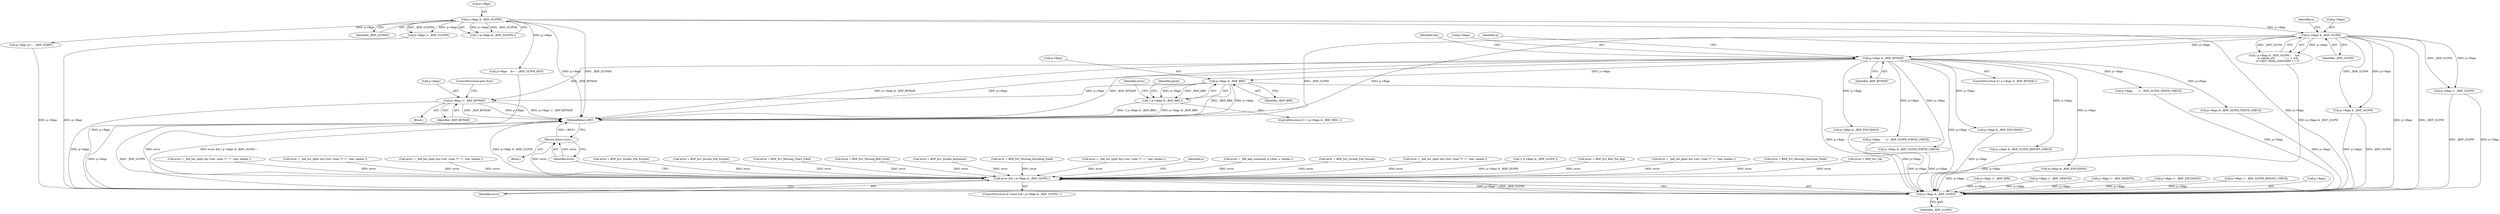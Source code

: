 digraph "0_savannah_07bdb6e289c7954e2a533039dc93c1c136099d2d@pointer" {
"1001465" [label="(Call,p->flags & _BDF_BBX)"];
"1000816" [label="(Call,p->flags & _BDF_BITMAP)"];
"1000376" [label="(Call,p->flags & _BDF_GLYPH)"];
"1000241" [label="(Call,p->flags & _BDF_GLYPHS)"];
"1001464" [label="(Call,!( p->flags & _BDF_BBX ))"];
"1001542" [label="(Call,p->flags |= _BDF_BITMAP)"];
"1001560" [label="(Call,p->flags & _BDF_GLYPH)"];
"1001558" [label="(Call,error && ( p->flags & _BDF_GLYPH ))"];
"1001569" [label="(Return,return error;)"];
"1001543" [label="(Call,p->flags)"];
"1000596" [label="(Call,error = BDF_Err_Invalid_File_Format)"];
"1001469" [label="(Identifier,_BDF_BBX)"];
"1000464" [label="(Call,p->flags |= _BDF_GLYPH)"];
"1000443" [label="(Call,error = BDF_Err_Invalid_File_Format)"];
"1000255" [label="(Call,error = BDF_Err_Missing_Chars_Field)"];
"1001471" [label="(Call,error = BDF_Err_Missing_Bbx_Field)"];
"1001448" [label="(Call,p->flags |= _BDF_BBX)"];
"1001461" [label="(Block,)"];
"1000310" [label="(Call,error = BDF_Err_Invalid_Argument)"];
"1001149" [label="(Call,p->flags & _BDF_ENCODING)"];
"1001564" [label="(Identifier,_BDF_GLYPH)"];
"1000323" [label="(Call,p->flags |= _BDF_GLYPHS)"];
"1001553" [label="(Call,error = BDF_Err_Missing_Encoding_Field)"];
"1001477" [label="(Identifier,glyph)"];
"1000245" [label="(Identifier,_BDF_GLYPHS)"];
"1000816" [label="(Call,p->flags & _BDF_BITMAP)"];
"1001463" [label="(ControlStructure,if ( !( p->flags & _BDF_BBX ) ))"];
"1001052" [label="(Call,p->flags |= _BDF_SWIDTH)"];
"1001559" [label="(Identifier,error)"];
"1000169" [label="(Block,)"];
"1000349" [label="(Call,p->flags &= ~_BDF_START)"];
"1000408" [label="(Call,error = _bdf_list_split( &p->list, (char *)\" +\", line, linelen ))"];
"1000815" [label="(ControlStructure,if ( p->flags & _BDF_BITMAP ))"];
"1000368" [label="(Call,p->flags    &= ~_BDF_GLYPH_BITS)"];
"1001542" [label="(Call,p->flags |= _BDF_BITMAP)"];
"1001567" [label="(Identifier,p)"];
"1001465" [label="(Call,p->flags & _BDF_BBX)"];
"1000837" [label="(Call,p->flags & _BDF_GLYPH_HEIGHT_CHECK)"];
"1001015" [label="(Call,p->flags & _BDF_ENCODING)"];
"1000935" [label="(Call,p->flags       |= _BDF_GLYPH_WIDTH_CHECK)"];
"1001133" [label="(Call,p->flags |= _BDF_DWIDTH)"];
"1000230" [label="(Call,error = _bdf_add_comment( p->font, s, linelen ))"];
"1000984" [label="(Call,p->flags & _BDF_GLYPH_WIDTH_CHECK)"];
"1001548" [label="(Call,error = BDF_Err_Invalid_File_Format)"];
"1001571" [label="(MethodReturn,RET)"];
"1001569" [label="(Return,return error;)"];
"1001558" [label="(Call,error && ( p->flags & _BDF_GLYPH ))"];
"1000380" [label="(Identifier,_BDF_GLYPH)"];
"1000240" [label="(Call,!( p->flags & _BDF_GLYPHS ))"];
"1000241" [label="(Call,p->flags & _BDF_GLYPHS)"];
"1001464" [label="(Call,!( p->flags & _BDF_BBX ))"];
"1000496" [label="(Call,error = _bdf_list_split( &p->list, (char *)\" +\", line, linelen ))"];
"1000242" [label="(Call,p->flags)"];
"1001557" [label="(ControlStructure,if ( error && ( p->flags & _BDF_GLYPH ) ))"];
"1000384" [label="(Identifier,p)"];
"1000779" [label="(Call,p->flags |= _BDF_ENCODING)"];
"1001008" [label="(Identifier,line)"];
"1000486" [label="(Call,p->flags & _BDF_GLYPH)"];
"1001570" [label="(Identifier,error)"];
"1001068" [label="(Call,p->flags & _BDF_ENCODING)"];
"1000485" [label="(Call,!( p->flags & _BDF_GLYPH ))"];
"1001560" [label="(Call,p->flags & _BDF_GLYPH)"];
"1001516" [label="(Call,error = BDF_Err_Bbx_Too_Big)"];
"1000376" [label="(Call,p->flags & _BDF_GLYPH)"];
"1001547" [label="(ControlStructure,goto Exit;)"];
"1000990" [label="(Call,p->flags       |= _BDF_GLYPH_WIDTH_CHECK)"];
"1000259" [label="(Call,error = _bdf_list_split( &p->list, (char *)\" +\", line, linelen ))"];
"1001466" [label="(Call,p->flags)"];
"1000817" [label="(Call,p->flags)"];
"1000375" [label="(Call,( p->flags & _BDF_GLYPH )     &&\n         p->glyph_enc            == -1 &&\n         p->opts->keep_unencoded == 0)"];
"1000820" [label="(Identifier,_BDF_BITMAP)"];
"1000929" [label="(Call,p->flags & _BDF_GLYPH_WIDTH_CHECK)"];
"1001546" [label="(Identifier,_BDF_BITMAP)"];
"1000492" [label="(Call,error = BDF_Err_Missing_Startchar_Field)"];
"1000377" [label="(Call,p->flags)"];
"1000182" [label="(Call,error = BDF_Err_Ok)"];
"1001472" [label="(Identifier,error)"];
"1000843" [label="(Call,p->flags |= _BDF_GLYPH_HEIGHT_CHECK)"];
"1001155" [label="(Call,error = _bdf_list_split( &p->list, (char *)\" +\", line, linelen ))"];
"1001561" [label="(Call,p->flags)"];
"1000825" [label="(Identifier,p)"];
"1001021" [label="(Call,error = _bdf_list_split( &p->list, (char *)\" +\", line, linelen ))"];
"1001074" [label="(Call,error = _bdf_list_split( &p->list, (char *)\" +\", line, linelen ))"];
"1001465" -> "1001464"  [label="AST: "];
"1001465" -> "1001469"  [label="CFG: "];
"1001466" -> "1001465"  [label="AST: "];
"1001469" -> "1001465"  [label="AST: "];
"1001464" -> "1001465"  [label="CFG: "];
"1001465" -> "1001571"  [label="DDG: _BDF_BBX"];
"1001465" -> "1001571"  [label="DDG: p->flags"];
"1001465" -> "1001464"  [label="DDG: p->flags"];
"1001465" -> "1001464"  [label="DDG: _BDF_BBX"];
"1000816" -> "1001465"  [label="DDG: p->flags"];
"1001465" -> "1001542"  [label="DDG: p->flags"];
"1001465" -> "1001560"  [label="DDG: p->flags"];
"1000816" -> "1000815"  [label="AST: "];
"1000816" -> "1000820"  [label="CFG: "];
"1000817" -> "1000816"  [label="AST: "];
"1000820" -> "1000816"  [label="AST: "];
"1000825" -> "1000816"  [label="CFG: "];
"1001008" -> "1000816"  [label="CFG: "];
"1000816" -> "1001571"  [label="DDG: p->flags & _BDF_BITMAP"];
"1000816" -> "1001571"  [label="DDG: p->flags"];
"1000816" -> "1001571"  [label="DDG: _BDF_BITMAP"];
"1000376" -> "1000816"  [label="DDG: p->flags"];
"1000816" -> "1000837"  [label="DDG: p->flags"];
"1000816" -> "1000929"  [label="DDG: p->flags"];
"1000816" -> "1000935"  [label="DDG: p->flags"];
"1000816" -> "1000984"  [label="DDG: p->flags"];
"1000816" -> "1000990"  [label="DDG: p->flags"];
"1000816" -> "1001015"  [label="DDG: p->flags"];
"1000816" -> "1001068"  [label="DDG: p->flags"];
"1000816" -> "1001149"  [label="DDG: p->flags"];
"1000816" -> "1001542"  [label="DDG: _BDF_BITMAP"];
"1000816" -> "1001560"  [label="DDG: p->flags"];
"1000376" -> "1000375"  [label="AST: "];
"1000376" -> "1000380"  [label="CFG: "];
"1000377" -> "1000376"  [label="AST: "];
"1000380" -> "1000376"  [label="AST: "];
"1000384" -> "1000376"  [label="CFG: "];
"1000375" -> "1000376"  [label="CFG: "];
"1000376" -> "1001571"  [label="DDG: p->flags"];
"1000376" -> "1001571"  [label="DDG: _BDF_GLYPH"];
"1000376" -> "1000375"  [label="DDG: p->flags"];
"1000376" -> "1000375"  [label="DDG: _BDF_GLYPH"];
"1000241" -> "1000376"  [label="DDG: p->flags"];
"1000376" -> "1000464"  [label="DDG: p->flags"];
"1000376" -> "1000464"  [label="DDG: _BDF_GLYPH"];
"1000376" -> "1000486"  [label="DDG: p->flags"];
"1000376" -> "1000486"  [label="DDG: _BDF_GLYPH"];
"1000376" -> "1001560"  [label="DDG: p->flags"];
"1000376" -> "1001560"  [label="DDG: _BDF_GLYPH"];
"1000241" -> "1000240"  [label="AST: "];
"1000241" -> "1000245"  [label="CFG: "];
"1000242" -> "1000241"  [label="AST: "];
"1000245" -> "1000241"  [label="AST: "];
"1000240" -> "1000241"  [label="CFG: "];
"1000241" -> "1001571"  [label="DDG: p->flags"];
"1000241" -> "1001571"  [label="DDG: _BDF_GLYPHS"];
"1000241" -> "1000240"  [label="DDG: p->flags"];
"1000241" -> "1000240"  [label="DDG: _BDF_GLYPHS"];
"1000241" -> "1000323"  [label="DDG: p->flags"];
"1000241" -> "1000323"  [label="DDG: _BDF_GLYPHS"];
"1000241" -> "1000349"  [label="DDG: p->flags"];
"1000241" -> "1000368"  [label="DDG: p->flags"];
"1000241" -> "1001560"  [label="DDG: p->flags"];
"1001464" -> "1001463"  [label="AST: "];
"1001472" -> "1001464"  [label="CFG: "];
"1001477" -> "1001464"  [label="CFG: "];
"1001464" -> "1001571"  [label="DDG: !( p->flags & _BDF_BBX )"];
"1001464" -> "1001571"  [label="DDG: p->flags & _BDF_BBX"];
"1001542" -> "1001461"  [label="AST: "];
"1001542" -> "1001546"  [label="CFG: "];
"1001543" -> "1001542"  [label="AST: "];
"1001546" -> "1001542"  [label="AST: "];
"1001547" -> "1001542"  [label="CFG: "];
"1001542" -> "1001571"  [label="DDG: p->flags"];
"1001542" -> "1001571"  [label="DDG: p->flags |= _BDF_BITMAP"];
"1001542" -> "1001571"  [label="DDG: _BDF_BITMAP"];
"1001542" -> "1001560"  [label="DDG: p->flags"];
"1001560" -> "1001558"  [label="AST: "];
"1001560" -> "1001564"  [label="CFG: "];
"1001561" -> "1001560"  [label="AST: "];
"1001564" -> "1001560"  [label="AST: "];
"1001558" -> "1001560"  [label="CFG: "];
"1001560" -> "1001571"  [label="DDG: p->flags"];
"1001560" -> "1001571"  [label="DDG: _BDF_GLYPH"];
"1001560" -> "1001558"  [label="DDG: p->flags"];
"1001560" -> "1001558"  [label="DDG: _BDF_GLYPH"];
"1000368" -> "1001560"  [label="DDG: p->flags"];
"1001133" -> "1001560"  [label="DDG: p->flags"];
"1000837" -> "1001560"  [label="DDG: p->flags"];
"1001149" -> "1001560"  [label="DDG: p->flags"];
"1000929" -> "1001560"  [label="DDG: p->flags"];
"1000323" -> "1001560"  [label="DDG: p->flags"];
"1000984" -> "1001560"  [label="DDG: p->flags"];
"1000486" -> "1001560"  [label="DDG: p->flags"];
"1000486" -> "1001560"  [label="DDG: _BDF_GLYPH"];
"1001052" -> "1001560"  [label="DDG: p->flags"];
"1000935" -> "1001560"  [label="DDG: p->flags"];
"1000779" -> "1001560"  [label="DDG: p->flags"];
"1001448" -> "1001560"  [label="DDG: p->flags"];
"1000843" -> "1001560"  [label="DDG: p->flags"];
"1000464" -> "1001560"  [label="DDG: p->flags"];
"1000464" -> "1001560"  [label="DDG: _BDF_GLYPH"];
"1001015" -> "1001560"  [label="DDG: p->flags"];
"1000990" -> "1001560"  [label="DDG: p->flags"];
"1001068" -> "1001560"  [label="DDG: p->flags"];
"1000349" -> "1001560"  [label="DDG: p->flags"];
"1001558" -> "1001557"  [label="AST: "];
"1001558" -> "1001559"  [label="CFG: "];
"1001559" -> "1001558"  [label="AST: "];
"1001567" -> "1001558"  [label="CFG: "];
"1001570" -> "1001558"  [label="CFG: "];
"1001558" -> "1001571"  [label="DDG: error && ( p->flags & _BDF_GLYPH )"];
"1001558" -> "1001571"  [label="DDG: error"];
"1001558" -> "1001571"  [label="DDG: p->flags & _BDF_GLYPH"];
"1000259" -> "1001558"  [label="DDG: error"];
"1000596" -> "1001558"  [label="DDG: error"];
"1000492" -> "1001558"  [label="DDG: error"];
"1000496" -> "1001558"  [label="DDG: error"];
"1001553" -> "1001558"  [label="DDG: error"];
"1000230" -> "1001558"  [label="DDG: error"];
"1000182" -> "1001558"  [label="DDG: error"];
"1000443" -> "1001558"  [label="DDG: error"];
"1001516" -> "1001558"  [label="DDG: error"];
"1001074" -> "1001558"  [label="DDG: error"];
"1001155" -> "1001558"  [label="DDG: error"];
"1000408" -> "1001558"  [label="DDG: error"];
"1001471" -> "1001558"  [label="DDG: error"];
"1000310" -> "1001558"  [label="DDG: error"];
"1001021" -> "1001558"  [label="DDG: error"];
"1001548" -> "1001558"  [label="DDG: error"];
"1000255" -> "1001558"  [label="DDG: error"];
"1000485" -> "1001558"  [label="DDG: p->flags & _BDF_GLYPH"];
"1000375" -> "1001558"  [label="DDG: p->flags & _BDF_GLYPH"];
"1001558" -> "1001569"  [label="DDG: error"];
"1001569" -> "1000169"  [label="AST: "];
"1001569" -> "1001570"  [label="CFG: "];
"1001570" -> "1001569"  [label="AST: "];
"1001571" -> "1001569"  [label="CFG: "];
"1001569" -> "1001571"  [label="DDG: <RET>"];
"1001570" -> "1001569"  [label="DDG: error"];
}
